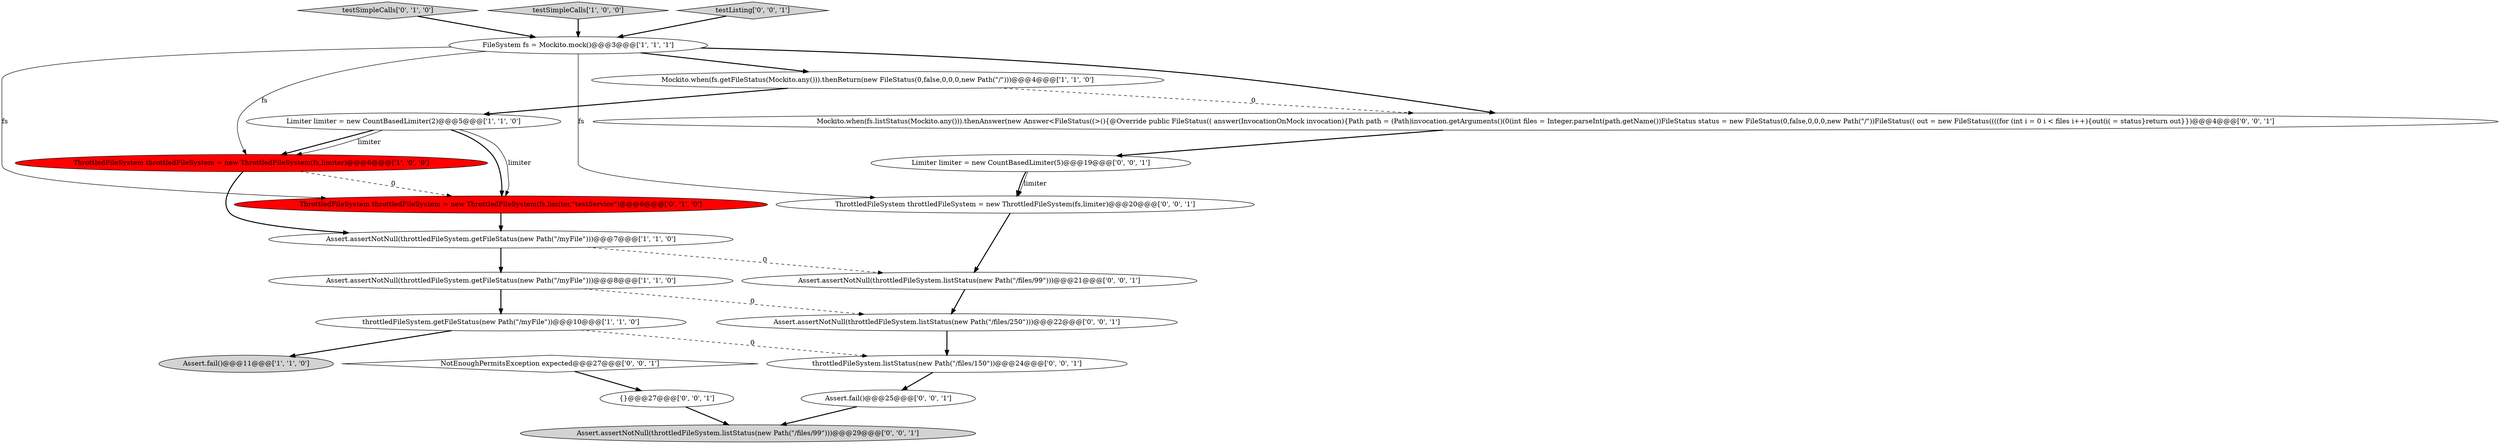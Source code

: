 digraph {
10 [style = filled, label = "testSimpleCalls['0', '1', '0']", fillcolor = lightgray, shape = diamond image = "AAA0AAABBB2BBB"];
20 [style = filled, label = "Mockito.when(fs.listStatus(Mockito.any())).thenAnswer(new Answer<FileStatus((>(){@Override public FileStatus(( answer(InvocationOnMock invocation){Path path = (Path)invocation.getArguments()(0(int files = Integer.parseInt(path.getName())FileStatus status = new FileStatus(0,false,0,0,0,new Path(\"/\"))FileStatus(( out = new FileStatus((((for (int i = 0 i < files i++){out(i( = status}return out}})@@@4@@@['0', '0', '1']", fillcolor = white, shape = ellipse image = "AAA0AAABBB3BBB"];
7 [style = filled, label = "Assert.fail()@@@11@@@['1', '1', '0']", fillcolor = lightgray, shape = ellipse image = "AAA0AAABBB1BBB"];
3 [style = filled, label = "testSimpleCalls['1', '0', '0']", fillcolor = lightgray, shape = diamond image = "AAA0AAABBB1BBB"];
13 [style = filled, label = "NotEnoughPermitsException expected@@@27@@@['0', '0', '1']", fillcolor = white, shape = diamond image = "AAA0AAABBB3BBB"];
12 [style = filled, label = "Assert.assertNotNull(throttledFileSystem.listStatus(new Path(\"/files/250\")))@@@22@@@['0', '0', '1']", fillcolor = white, shape = ellipse image = "AAA0AAABBB3BBB"];
0 [style = filled, label = "Mockito.when(fs.getFileStatus(Mockito.any())).thenReturn(new FileStatus(0,false,0,0,0,new Path(\"/\")))@@@4@@@['1', '1', '0']", fillcolor = white, shape = ellipse image = "AAA0AAABBB1BBB"];
14 [style = filled, label = "ThrottledFileSystem throttledFileSystem = new ThrottledFileSystem(fs,limiter)@@@20@@@['0', '0', '1']", fillcolor = white, shape = ellipse image = "AAA0AAABBB3BBB"];
6 [style = filled, label = "Assert.assertNotNull(throttledFileSystem.getFileStatus(new Path(\"/myFile\")))@@@8@@@['1', '1', '0']", fillcolor = white, shape = ellipse image = "AAA0AAABBB1BBB"];
11 [style = filled, label = "Assert.assertNotNull(throttledFileSystem.listStatus(new Path(\"/files/99\")))@@@29@@@['0', '0', '1']", fillcolor = lightgray, shape = ellipse image = "AAA0AAABBB3BBB"];
16 [style = filled, label = "throttledFileSystem.listStatus(new Path(\"/files/150\"))@@@24@@@['0', '0', '1']", fillcolor = white, shape = ellipse image = "AAA0AAABBB3BBB"];
15 [style = filled, label = "Assert.fail()@@@25@@@['0', '0', '1']", fillcolor = white, shape = ellipse image = "AAA0AAABBB3BBB"];
4 [style = filled, label = "Assert.assertNotNull(throttledFileSystem.getFileStatus(new Path(\"/myFile\")))@@@7@@@['1', '1', '0']", fillcolor = white, shape = ellipse image = "AAA0AAABBB1BBB"];
2 [style = filled, label = "FileSystem fs = Mockito.mock()@@@3@@@['1', '1', '1']", fillcolor = white, shape = ellipse image = "AAA0AAABBB1BBB"];
1 [style = filled, label = "throttledFileSystem.getFileStatus(new Path(\"/myFile\"))@@@10@@@['1', '1', '0']", fillcolor = white, shape = ellipse image = "AAA0AAABBB1BBB"];
19 [style = filled, label = "{}@@@27@@@['0', '0', '1']", fillcolor = white, shape = ellipse image = "AAA0AAABBB3BBB"];
21 [style = filled, label = "Limiter limiter = new CountBasedLimiter(5)@@@19@@@['0', '0', '1']", fillcolor = white, shape = ellipse image = "AAA0AAABBB3BBB"];
18 [style = filled, label = "Assert.assertNotNull(throttledFileSystem.listStatus(new Path(\"/files/99\")))@@@21@@@['0', '0', '1']", fillcolor = white, shape = ellipse image = "AAA0AAABBB3BBB"];
17 [style = filled, label = "testListing['0', '0', '1']", fillcolor = lightgray, shape = diamond image = "AAA0AAABBB3BBB"];
9 [style = filled, label = "ThrottledFileSystem throttledFileSystem = new ThrottledFileSystem(fs,limiter,\"testService\")@@@6@@@['0', '1', '0']", fillcolor = red, shape = ellipse image = "AAA1AAABBB2BBB"];
5 [style = filled, label = "Limiter limiter = new CountBasedLimiter(2)@@@5@@@['1', '1', '0']", fillcolor = white, shape = ellipse image = "AAA0AAABBB1BBB"];
8 [style = filled, label = "ThrottledFileSystem throttledFileSystem = new ThrottledFileSystem(fs,limiter)@@@6@@@['1', '0', '0']", fillcolor = red, shape = ellipse image = "AAA1AAABBB1BBB"];
4->18 [style = dashed, label="0"];
16->15 [style = bold, label=""];
5->8 [style = bold, label=""];
2->14 [style = solid, label="fs"];
2->20 [style = bold, label=""];
5->8 [style = solid, label="limiter"];
5->9 [style = bold, label=""];
4->6 [style = bold, label=""];
9->4 [style = bold, label=""];
2->8 [style = solid, label="fs"];
18->12 [style = bold, label=""];
19->11 [style = bold, label=""];
12->16 [style = bold, label=""];
0->20 [style = dashed, label="0"];
1->7 [style = bold, label=""];
5->9 [style = solid, label="limiter"];
6->12 [style = dashed, label="0"];
20->21 [style = bold, label=""];
8->9 [style = dashed, label="0"];
6->1 [style = bold, label=""];
13->19 [style = bold, label=""];
2->0 [style = bold, label=""];
15->11 [style = bold, label=""];
3->2 [style = bold, label=""];
17->2 [style = bold, label=""];
21->14 [style = solid, label="limiter"];
1->16 [style = dashed, label="0"];
14->18 [style = bold, label=""];
10->2 [style = bold, label=""];
8->4 [style = bold, label=""];
0->5 [style = bold, label=""];
21->14 [style = bold, label=""];
2->9 [style = solid, label="fs"];
}
